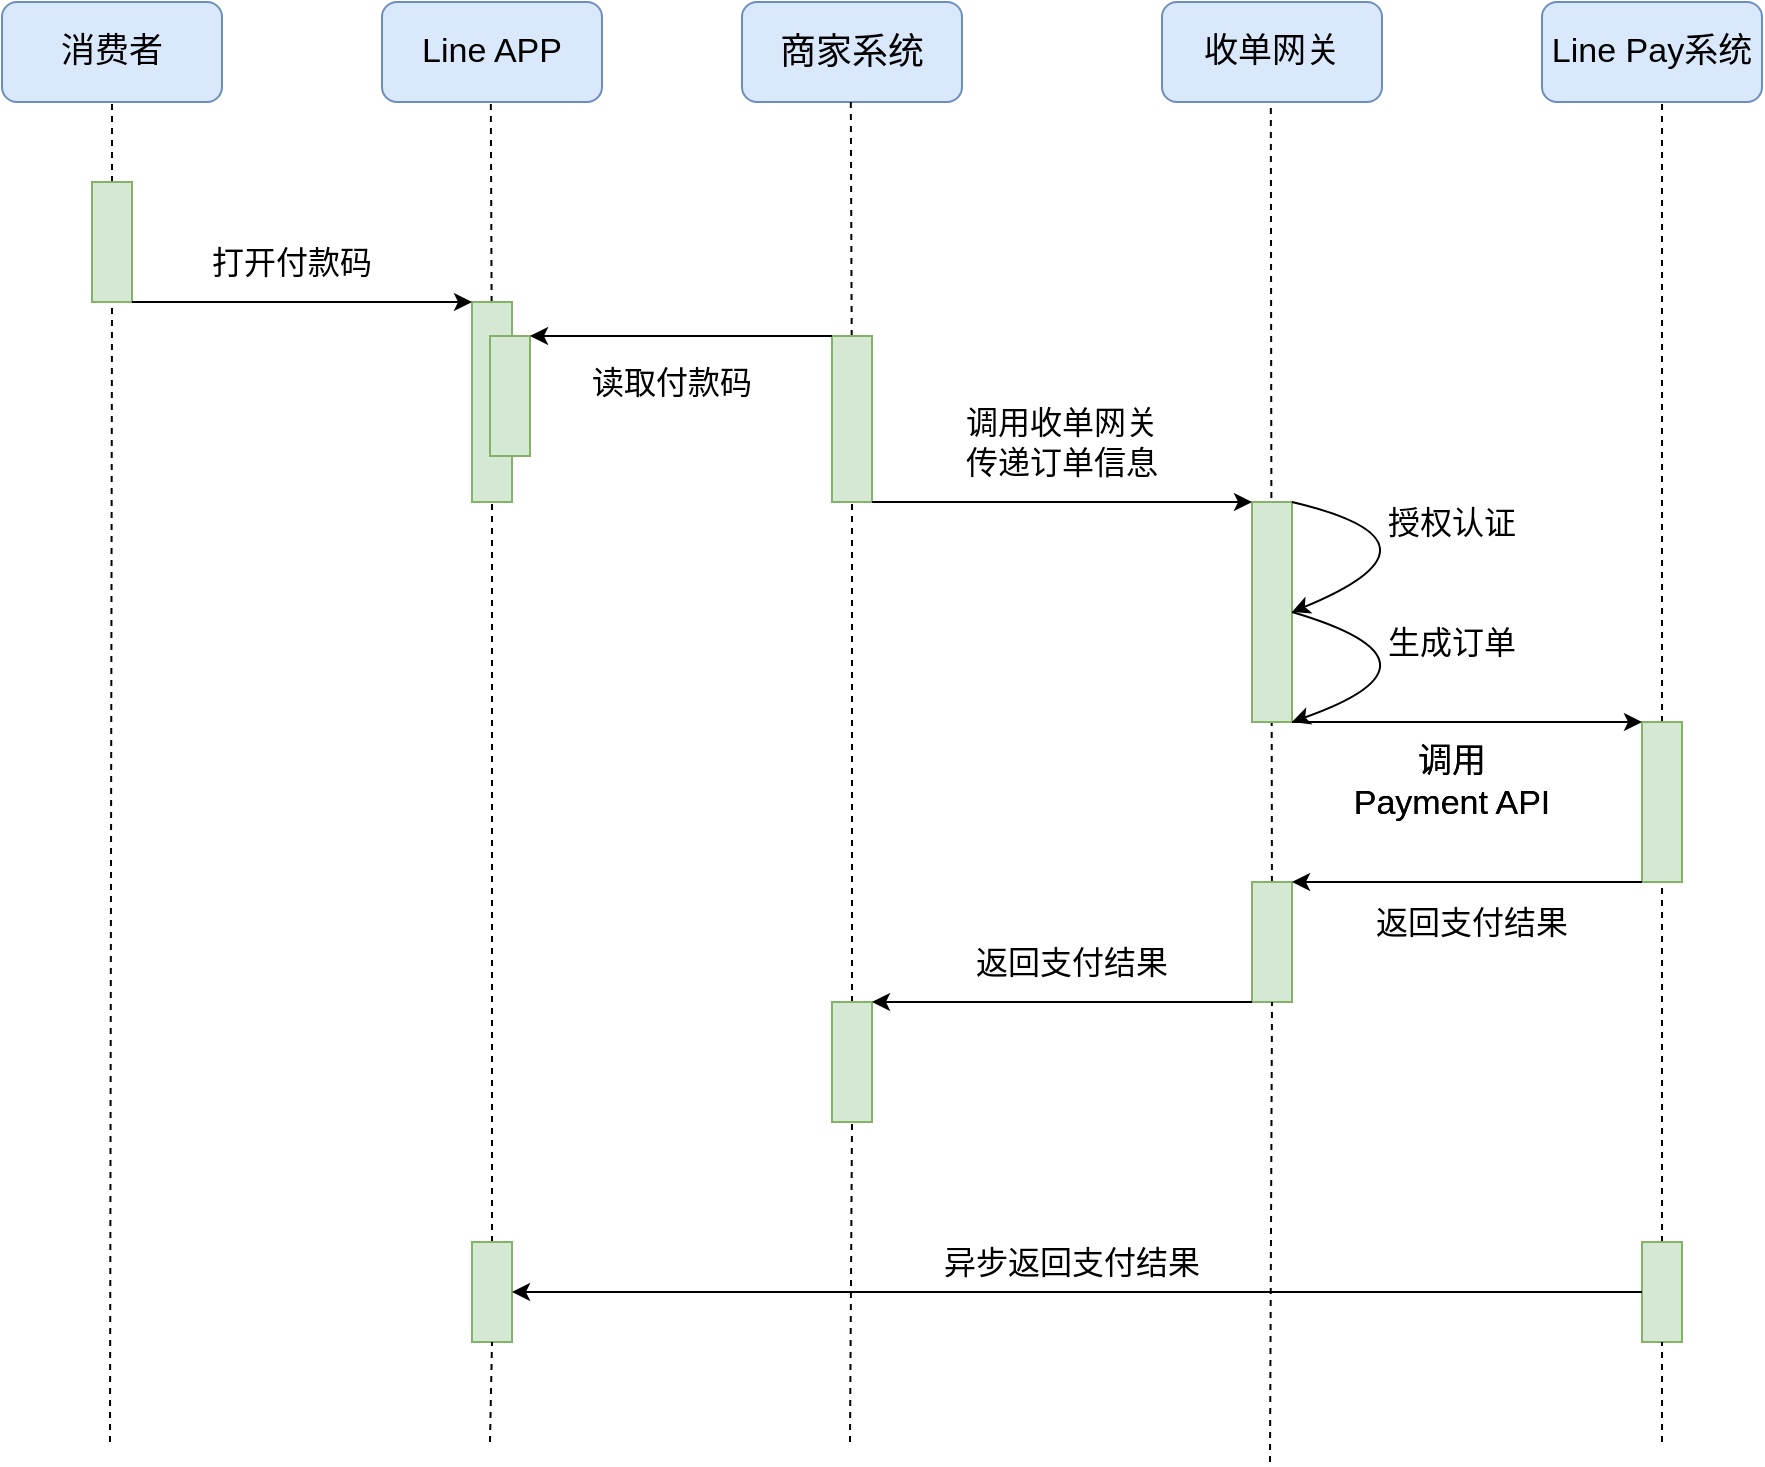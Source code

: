 <mxfile version="13.3.0" type="github">
  <diagram id="vvnyEOKHO7j4sT27EAbI" name="Page-1">
    <mxGraphModel dx="1483" dy="781" grid="1" gridSize="10" guides="1" tooltips="1" connect="1" arrows="1" fold="1" page="1" pageScale="1" pageWidth="827" pageHeight="1169" math="0" shadow="0">
      <root>
        <mxCell id="0" />
        <mxCell id="1" parent="0" />
        <mxCell id="UzTHrnsAferfnjfyusO--1" value="&lt;font style=&quot;font-size: 17px&quot;&gt;消费者&lt;br&gt;&lt;/font&gt;" style="rounded=1;whiteSpace=wrap;html=1;strokeColor=#6c8ebf;fillColor=#dae8fc;" vertex="1" parent="1">
          <mxGeometry x="240" y="70" width="110" height="50" as="geometry" />
        </mxCell>
        <mxCell id="UzTHrnsAferfnjfyusO--2" value="&lt;font style=&quot;font-size: 17px&quot;&gt;Line APP&lt;br&gt;&lt;/font&gt;" style="rounded=1;whiteSpace=wrap;html=1;strokeColor=#6c8ebf;fillColor=#dae8fc;" vertex="1" parent="1">
          <mxGeometry x="430" y="70" width="110" height="50" as="geometry" />
        </mxCell>
        <mxCell id="UzTHrnsAferfnjfyusO--3" value="&lt;font style=&quot;font-size: 18px&quot;&gt;商家&lt;/font&gt;&lt;font style=&quot;font-size: 18px&quot;&gt;系统&lt;/font&gt;" style="rounded=1;whiteSpace=wrap;html=1;strokeColor=#6c8ebf;fillColor=#dae8fc;" vertex="1" parent="1">
          <mxGeometry x="610" y="70" width="110" height="50" as="geometry" />
        </mxCell>
        <mxCell id="UzTHrnsAferfnjfyusO--4" value="&lt;font style=&quot;font-size: 17px&quot;&gt;收单网关&lt;/font&gt;" style="rounded=1;whiteSpace=wrap;html=1;strokeColor=#6c8ebf;fillColor=#dae8fc;" vertex="1" parent="1">
          <mxGeometry x="820" y="70" width="110" height="50" as="geometry" />
        </mxCell>
        <mxCell id="UzTHrnsAferfnjfyusO--5" value="&lt;font style=&quot;font-size: 17px&quot;&gt;Line Pay系统&lt;/font&gt;" style="rounded=1;whiteSpace=wrap;html=1;strokeColor=#6c8ebf;fillColor=#dae8fc;" vertex="1" parent="1">
          <mxGeometry x="1010" y="70" width="110" height="50" as="geometry" />
        </mxCell>
        <mxCell id="UzTHrnsAferfnjfyusO--6" value="" style="endArrow=none;dashed=1;html=1;entryX=0.5;entryY=1;entryDx=0;entryDy=0;" edge="1" parent="1" source="UzTHrnsAferfnjfyusO--11" target="UzTHrnsAferfnjfyusO--1">
          <mxGeometry width="50" height="50" relative="1" as="geometry">
            <mxPoint x="295" y="700" as="sourcePoint" />
            <mxPoint x="330" y="210" as="targetPoint" />
          </mxGeometry>
        </mxCell>
        <mxCell id="UzTHrnsAferfnjfyusO--7" value="" style="endArrow=none;dashed=1;html=1;entryX=0.5;entryY=1;entryDx=0;entryDy=0;" edge="1" parent="1" source="UzTHrnsAferfnjfyusO--13">
          <mxGeometry width="50" height="50" relative="1" as="geometry">
            <mxPoint x="484.41" y="700.0" as="sourcePoint" />
            <mxPoint x="484.41" y="120" as="targetPoint" />
          </mxGeometry>
        </mxCell>
        <mxCell id="UzTHrnsAferfnjfyusO--8" value="" style="endArrow=none;dashed=1;html=1;entryX=0.5;entryY=1;entryDx=0;entryDy=0;" edge="1" parent="1" source="UzTHrnsAferfnjfyusO--20">
          <mxGeometry width="50" height="50" relative="1" as="geometry">
            <mxPoint x="664.41" y="700.0" as="sourcePoint" />
            <mxPoint x="664.41" y="120" as="targetPoint" />
          </mxGeometry>
        </mxCell>
        <mxCell id="UzTHrnsAferfnjfyusO--9" value="" style="endArrow=none;dashed=1;html=1;entryX=0.5;entryY=1;entryDx=0;entryDy=0;" edge="1" parent="1" source="UzTHrnsAferfnjfyusO--37">
          <mxGeometry width="50" height="50" relative="1" as="geometry">
            <mxPoint x="874.41" y="700.0" as="sourcePoint" />
            <mxPoint x="874.41" y="120" as="targetPoint" />
          </mxGeometry>
        </mxCell>
        <mxCell id="UzTHrnsAferfnjfyusO--10" value="" style="endArrow=none;dashed=1;html=1;entryX=0.5;entryY=1;entryDx=0;entryDy=0;" edge="1" parent="1" source="UzTHrnsAferfnjfyusO--32">
          <mxGeometry width="50" height="50" relative="1" as="geometry">
            <mxPoint x="1070.0" y="700.0" as="sourcePoint" />
            <mxPoint x="1070.0" y="120" as="targetPoint" />
          </mxGeometry>
        </mxCell>
        <mxCell id="UzTHrnsAferfnjfyusO--11" value="" style="rounded=0;whiteSpace=wrap;html=1;fillColor=#d5e8d4;strokeColor=#82b366;" vertex="1" parent="1">
          <mxGeometry x="285" y="160" width="20" height="60" as="geometry" />
        </mxCell>
        <mxCell id="UzTHrnsAferfnjfyusO--12" value="" style="endArrow=none;dashed=1;html=1;entryX=0.5;entryY=1;entryDx=0;entryDy=0;" edge="1" parent="1" target="UzTHrnsAferfnjfyusO--11">
          <mxGeometry width="50" height="50" relative="1" as="geometry">
            <mxPoint x="294" y="790" as="sourcePoint" />
            <mxPoint x="295" y="120" as="targetPoint" />
          </mxGeometry>
        </mxCell>
        <mxCell id="UzTHrnsAferfnjfyusO--13" value="" style="rounded=0;whiteSpace=wrap;html=1;fillColor=#d5e8d4;strokeColor=#82b366;" vertex="1" parent="1">
          <mxGeometry x="475" y="220" width="20" height="100" as="geometry" />
        </mxCell>
        <mxCell id="UzTHrnsAferfnjfyusO--14" value="" style="endArrow=none;dashed=1;html=1;entryX=0.5;entryY=1;entryDx=0;entryDy=0;" edge="1" parent="1" source="UzTHrnsAferfnjfyusO--49" target="UzTHrnsAferfnjfyusO--13">
          <mxGeometry width="50" height="50" relative="1" as="geometry">
            <mxPoint x="484" y="790" as="sourcePoint" />
            <mxPoint x="484.41" y="120" as="targetPoint" />
          </mxGeometry>
        </mxCell>
        <mxCell id="UzTHrnsAferfnjfyusO--15" value="" style="rounded=0;whiteSpace=wrap;html=1;fillColor=#d5e8d4;strokeColor=#82b366;" vertex="1" parent="1">
          <mxGeometry x="484" y="237" width="20" height="60" as="geometry" />
        </mxCell>
        <mxCell id="UzTHrnsAferfnjfyusO--16" value="" style="endArrow=classic;html=1;exitX=1;exitY=1;exitDx=0;exitDy=0;entryX=0;entryY=0;entryDx=0;entryDy=0;" edge="1" parent="1" source="UzTHrnsAferfnjfyusO--11" target="UzTHrnsAferfnjfyusO--13">
          <mxGeometry width="50" height="50" relative="1" as="geometry">
            <mxPoint x="380" y="250" as="sourcePoint" />
            <mxPoint x="430" y="200" as="targetPoint" />
          </mxGeometry>
        </mxCell>
        <mxCell id="UzTHrnsAferfnjfyusO--17" value="&lt;font style=&quot;font-size: 16px&quot;&gt;打开付款码&lt;/font&gt;" style="text;html=1;strokeColor=none;fillColor=none;align=center;verticalAlign=middle;whiteSpace=wrap;rounded=0;" vertex="1" parent="1">
          <mxGeometry x="340" y="190" width="90" height="20" as="geometry" />
        </mxCell>
        <mxCell id="UzTHrnsAferfnjfyusO--20" value="" style="rounded=0;whiteSpace=wrap;html=1;fillColor=#d5e8d4;strokeColor=#82b366;" vertex="1" parent="1">
          <mxGeometry x="655" y="237" width="20" height="83" as="geometry" />
        </mxCell>
        <mxCell id="UzTHrnsAferfnjfyusO--21" value="" style="endArrow=none;dashed=1;html=1;entryX=0.5;entryY=1;entryDx=0;entryDy=0;" edge="1" parent="1" source="UzTHrnsAferfnjfyusO--42" target="UzTHrnsAferfnjfyusO--20">
          <mxGeometry width="50" height="50" relative="1" as="geometry">
            <mxPoint x="664.41" y="700.0" as="sourcePoint" />
            <mxPoint x="664.41" y="120" as="targetPoint" />
          </mxGeometry>
        </mxCell>
        <mxCell id="UzTHrnsAferfnjfyusO--22" value="" style="endArrow=classic;html=1;exitX=0;exitY=0;exitDx=0;exitDy=0;entryX=1;entryY=0;entryDx=0;entryDy=0;" edge="1" parent="1" source="UzTHrnsAferfnjfyusO--20" target="UzTHrnsAferfnjfyusO--15">
          <mxGeometry width="50" height="50" relative="1" as="geometry">
            <mxPoint x="440" y="400" as="sourcePoint" />
            <mxPoint x="490" y="350" as="targetPoint" />
          </mxGeometry>
        </mxCell>
        <mxCell id="UzTHrnsAferfnjfyusO--23" value="&lt;font style=&quot;font-size: 16px&quot;&gt;读取付款码&lt;/font&gt;" style="text;html=1;strokeColor=none;fillColor=none;align=center;verticalAlign=middle;whiteSpace=wrap;rounded=0;" vertex="1" parent="1">
          <mxGeometry x="530" y="250" width="90" height="20" as="geometry" />
        </mxCell>
        <mxCell id="UzTHrnsAferfnjfyusO--25" value="" style="rounded=0;whiteSpace=wrap;html=1;fillColor=#d5e8d4;strokeColor=#82b366;" vertex="1" parent="1">
          <mxGeometry x="865" y="320" width="20" height="110" as="geometry" />
        </mxCell>
        <mxCell id="UzTHrnsAferfnjfyusO--26" value="" style="endArrow=classic;html=1;exitX=1;exitY=1;exitDx=0;exitDy=0;entryX=0;entryY=0;entryDx=0;entryDy=0;" edge="1" parent="1" source="UzTHrnsAferfnjfyusO--20" target="UzTHrnsAferfnjfyusO--25">
          <mxGeometry width="50" height="50" relative="1" as="geometry">
            <mxPoint x="720" y="360" as="sourcePoint" />
            <mxPoint x="770" y="310" as="targetPoint" />
          </mxGeometry>
        </mxCell>
        <mxCell id="UzTHrnsAferfnjfyusO--27" value="&lt;div style=&quot;font-size: 16px&quot;&gt;&lt;font style=&quot;font-size: 16px&quot;&gt;调用收单网关&lt;/font&gt;&lt;/div&gt;&lt;div style=&quot;font-size: 16px&quot;&gt;&lt;font style=&quot;font-size: 16px&quot;&gt;传递订单信息&lt;br&gt;&lt;/font&gt;&lt;/div&gt;" style="text;html=1;strokeColor=none;fillColor=none;align=center;verticalAlign=middle;whiteSpace=wrap;rounded=0;" vertex="1" parent="1">
          <mxGeometry x="700" y="280" width="140" height="20" as="geometry" />
        </mxCell>
        <mxCell id="UzTHrnsAferfnjfyusO--28" value="" style="curved=1;endArrow=classic;html=1;exitX=1;exitY=0;exitDx=0;exitDy=0;entryX=1;entryY=0.5;entryDx=0;entryDy=0;" edge="1" parent="1" source="UzTHrnsAferfnjfyusO--25" target="UzTHrnsAferfnjfyusO--25">
          <mxGeometry width="50" height="50" relative="1" as="geometry">
            <mxPoint x="930" y="350" as="sourcePoint" />
            <mxPoint x="980" y="300" as="targetPoint" />
            <Array as="points">
              <mxPoint x="970" y="340" />
            </Array>
          </mxGeometry>
        </mxCell>
        <mxCell id="UzTHrnsAferfnjfyusO--29" value="&lt;font style=&quot;font-size: 16px&quot;&gt;授权认证&lt;/font&gt;" style="text;html=1;strokeColor=none;fillColor=none;align=center;verticalAlign=middle;whiteSpace=wrap;rounded=0;" vertex="1" parent="1">
          <mxGeometry x="920" y="320" width="90" height="20" as="geometry" />
        </mxCell>
        <mxCell id="UzTHrnsAferfnjfyusO--30" value="" style="curved=1;endArrow=classic;html=1;exitX=1;exitY=0.5;exitDx=0;exitDy=0;entryX=1;entryY=1;entryDx=0;entryDy=0;" edge="1" parent="1" source="UzTHrnsAferfnjfyusO--25" target="UzTHrnsAferfnjfyusO--25">
          <mxGeometry width="50" height="50" relative="1" as="geometry">
            <mxPoint x="885" y="320" as="sourcePoint" />
            <mxPoint x="885" y="375" as="targetPoint" />
            <Array as="points">
              <mxPoint x="970" y="400" />
            </Array>
          </mxGeometry>
        </mxCell>
        <mxCell id="UzTHrnsAferfnjfyusO--31" value="&lt;font style=&quot;font-size: 16px&quot;&gt;生成订单&lt;/font&gt;" style="text;html=1;strokeColor=none;fillColor=none;align=center;verticalAlign=middle;whiteSpace=wrap;rounded=0;" vertex="1" parent="1">
          <mxGeometry x="920" y="380" width="90" height="20" as="geometry" />
        </mxCell>
        <mxCell id="UzTHrnsAferfnjfyusO--32" value="" style="rounded=0;whiteSpace=wrap;html=1;fillColor=#d5e8d4;strokeColor=#82b366;" vertex="1" parent="1">
          <mxGeometry x="1060" y="430" width="20" height="80" as="geometry" />
        </mxCell>
        <mxCell id="UzTHrnsAferfnjfyusO--33" value="" style="endArrow=none;dashed=1;html=1;entryX=0.5;entryY=1;entryDx=0;entryDy=0;" edge="1" parent="1" source="UzTHrnsAferfnjfyusO--46" target="UzTHrnsAferfnjfyusO--32">
          <mxGeometry width="50" height="50" relative="1" as="geometry">
            <mxPoint x="1070" y="790" as="sourcePoint" />
            <mxPoint x="1070" y="120" as="targetPoint" />
          </mxGeometry>
        </mxCell>
        <mxCell id="UzTHrnsAferfnjfyusO--34" value="" style="endArrow=classic;html=1;exitX=1;exitY=1;exitDx=0;exitDy=0;entryX=0;entryY=0;entryDx=0;entryDy=0;" edge="1" parent="1" source="UzTHrnsAferfnjfyusO--25" target="UzTHrnsAferfnjfyusO--32">
          <mxGeometry width="50" height="50" relative="1" as="geometry">
            <mxPoint x="810" y="550" as="sourcePoint" />
            <mxPoint x="860" y="500" as="targetPoint" />
          </mxGeometry>
        </mxCell>
        <mxCell id="UzTHrnsAferfnjfyusO--36" value="&lt;div&gt;&lt;font style=&quot;font-size: 17px&quot;&gt;调用&lt;/font&gt;&lt;/div&gt;&lt;div&gt;&lt;font style=&quot;font-size: 17px&quot;&gt;Payment API&lt;/font&gt;&lt;/div&gt;" style="text;html=1;strokeColor=none;fillColor=none;align=center;verticalAlign=middle;whiteSpace=wrap;rounded=0;" vertex="1" parent="1">
          <mxGeometry x="900" y="450" width="130" height="20" as="geometry" />
        </mxCell>
        <mxCell id="UzTHrnsAferfnjfyusO--37" value="" style="rounded=0;whiteSpace=wrap;html=1;fillColor=#d5e8d4;strokeColor=#82b366;" vertex="1" parent="1">
          <mxGeometry x="865" y="510" width="20" height="60" as="geometry" />
        </mxCell>
        <mxCell id="UzTHrnsAferfnjfyusO--38" value="" style="endArrow=none;dashed=1;html=1;entryX=0.5;entryY=1;entryDx=0;entryDy=0;" edge="1" parent="1" target="UzTHrnsAferfnjfyusO--37">
          <mxGeometry width="50" height="50" relative="1" as="geometry">
            <mxPoint x="874" y="800" as="sourcePoint" />
            <mxPoint x="874.41" y="120" as="targetPoint" />
          </mxGeometry>
        </mxCell>
        <mxCell id="UzTHrnsAferfnjfyusO--39" value="" style="endArrow=classic;html=1;exitX=0;exitY=1;exitDx=0;exitDy=0;entryX=1;entryY=0;entryDx=0;entryDy=0;" edge="1" parent="1" source="UzTHrnsAferfnjfyusO--32" target="UzTHrnsAferfnjfyusO--37">
          <mxGeometry width="50" height="50" relative="1" as="geometry">
            <mxPoint x="790" y="590" as="sourcePoint" />
            <mxPoint x="840" y="540" as="targetPoint" />
          </mxGeometry>
        </mxCell>
        <mxCell id="UzTHrnsAferfnjfyusO--40" value="&lt;div&gt;&lt;font style=&quot;font-size: 17px&quot;&gt;调用&lt;/font&gt;&lt;/div&gt;&lt;div&gt;&lt;font style=&quot;font-size: 17px&quot;&gt;Payment API&lt;/font&gt;&lt;/div&gt;" style="text;html=1;strokeColor=none;fillColor=none;align=center;verticalAlign=middle;whiteSpace=wrap;rounded=0;" vertex="1" parent="1">
          <mxGeometry x="900" y="450" width="130" height="20" as="geometry" />
        </mxCell>
        <mxCell id="UzTHrnsAferfnjfyusO--41" value="&lt;font style=&quot;font-size: 16px&quot;&gt;返回支付结果&lt;br&gt;&lt;/font&gt;" style="text;html=1;strokeColor=none;fillColor=none;align=center;verticalAlign=middle;whiteSpace=wrap;rounded=0;" vertex="1" parent="1">
          <mxGeometry x="910" y="520" width="130" height="20" as="geometry" />
        </mxCell>
        <mxCell id="UzTHrnsAferfnjfyusO--42" value="" style="rounded=0;whiteSpace=wrap;html=1;fillColor=#d5e8d4;strokeColor=#82b366;" vertex="1" parent="1">
          <mxGeometry x="655" y="570" width="20" height="60" as="geometry" />
        </mxCell>
        <mxCell id="UzTHrnsAferfnjfyusO--43" value="" style="endArrow=none;dashed=1;html=1;entryX=0.5;entryY=1;entryDx=0;entryDy=0;" edge="1" parent="1" target="UzTHrnsAferfnjfyusO--42">
          <mxGeometry width="50" height="50" relative="1" as="geometry">
            <mxPoint x="664" y="790" as="sourcePoint" />
            <mxPoint x="665" y="320" as="targetPoint" />
          </mxGeometry>
        </mxCell>
        <mxCell id="UzTHrnsAferfnjfyusO--44" value="" style="endArrow=classic;html=1;exitX=0;exitY=1;exitDx=0;exitDy=0;entryX=1;entryY=0;entryDx=0;entryDy=0;" edge="1" parent="1" source="UzTHrnsAferfnjfyusO--37" target="UzTHrnsAferfnjfyusO--42">
          <mxGeometry width="50" height="50" relative="1" as="geometry">
            <mxPoint x="660" y="510" as="sourcePoint" />
            <mxPoint x="710" y="460" as="targetPoint" />
          </mxGeometry>
        </mxCell>
        <mxCell id="UzTHrnsAferfnjfyusO--45" value="&lt;font style=&quot;font-size: 16px&quot;&gt;返回支付结果&lt;br&gt;&lt;/font&gt;" style="text;html=1;strokeColor=none;fillColor=none;align=center;verticalAlign=middle;whiteSpace=wrap;rounded=0;" vertex="1" parent="1">
          <mxGeometry x="710" y="540" width="130" height="20" as="geometry" />
        </mxCell>
        <mxCell id="UzTHrnsAferfnjfyusO--46" value="" style="rounded=0;whiteSpace=wrap;html=1;fillColor=#d5e8d4;strokeColor=#82b366;" vertex="1" parent="1">
          <mxGeometry x="1060" y="690" width="20" height="50" as="geometry" />
        </mxCell>
        <mxCell id="UzTHrnsAferfnjfyusO--47" value="" style="endArrow=none;dashed=1;html=1;entryX=0.5;entryY=1;entryDx=0;entryDy=0;" edge="1" parent="1" target="UzTHrnsAferfnjfyusO--46">
          <mxGeometry width="50" height="50" relative="1" as="geometry">
            <mxPoint x="1070" y="790.0" as="sourcePoint" />
            <mxPoint x="1070" y="510" as="targetPoint" />
          </mxGeometry>
        </mxCell>
        <mxCell id="UzTHrnsAferfnjfyusO--49" value="" style="rounded=0;whiteSpace=wrap;html=1;fillColor=#d5e8d4;strokeColor=#82b366;" vertex="1" parent="1">
          <mxGeometry x="475" y="690" width="20" height="50" as="geometry" />
        </mxCell>
        <mxCell id="UzTHrnsAferfnjfyusO--50" value="" style="endArrow=none;dashed=1;html=1;entryX=0.5;entryY=1;entryDx=0;entryDy=0;" edge="1" parent="1" target="UzTHrnsAferfnjfyusO--49">
          <mxGeometry width="50" height="50" relative="1" as="geometry">
            <mxPoint x="484" y="790.0" as="sourcePoint" />
            <mxPoint x="485" y="320" as="targetPoint" />
          </mxGeometry>
        </mxCell>
        <mxCell id="UzTHrnsAferfnjfyusO--51" value="" style="endArrow=classic;html=1;exitX=0;exitY=0.5;exitDx=0;exitDy=0;entryX=1;entryY=0.5;entryDx=0;entryDy=0;" edge="1" parent="1" source="UzTHrnsAferfnjfyusO--46" target="UzTHrnsAferfnjfyusO--49">
          <mxGeometry width="50" height="50" relative="1" as="geometry">
            <mxPoint x="810" y="760" as="sourcePoint" />
            <mxPoint x="860" y="710" as="targetPoint" />
          </mxGeometry>
        </mxCell>
        <mxCell id="UzTHrnsAferfnjfyusO--52" value="&lt;font style=&quot;font-size: 16px&quot;&gt;异步返回支付结果&lt;/font&gt;" style="text;html=1;strokeColor=none;fillColor=none;align=center;verticalAlign=middle;whiteSpace=wrap;rounded=0;" vertex="1" parent="1">
          <mxGeometry x="685" y="690" width="180" height="20" as="geometry" />
        </mxCell>
      </root>
    </mxGraphModel>
  </diagram>
</mxfile>
